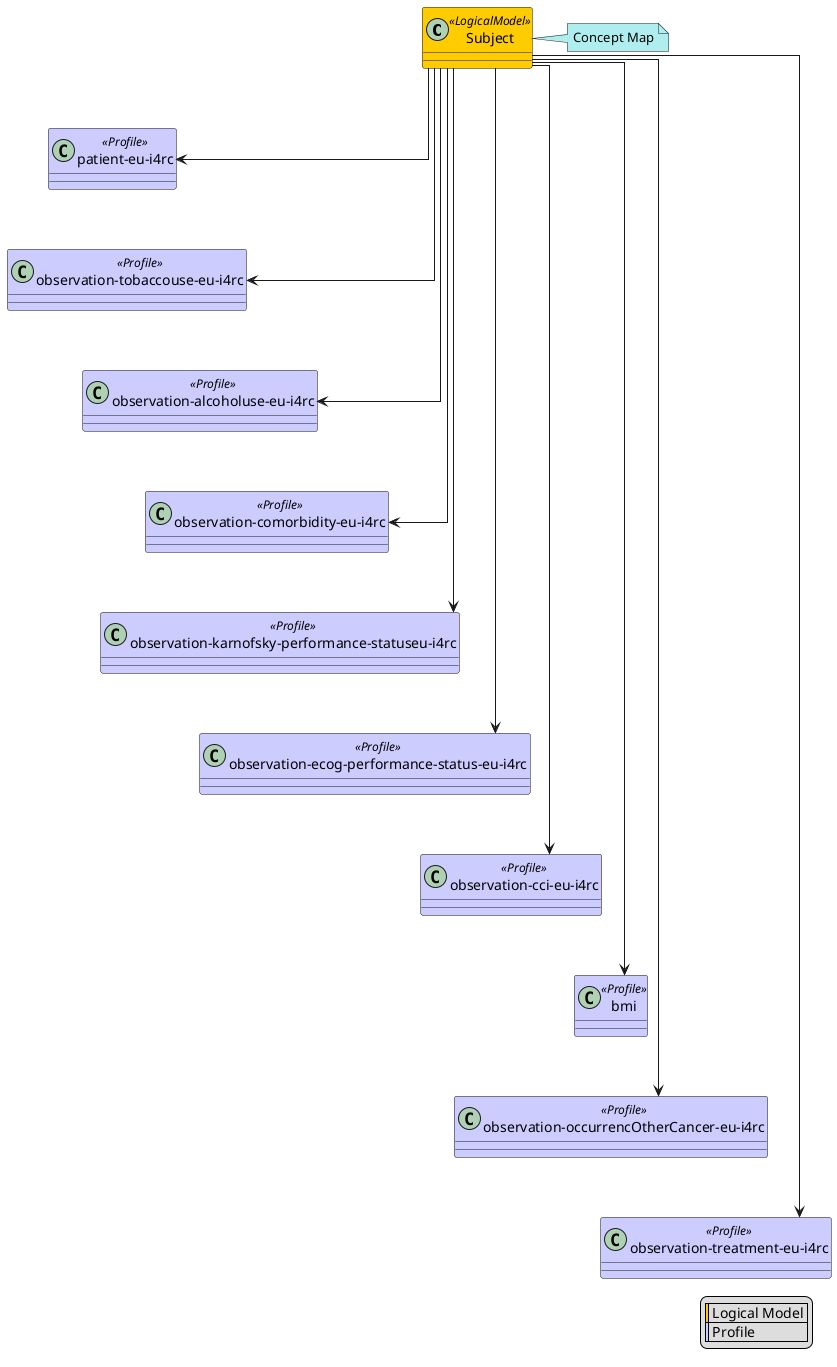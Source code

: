 @startuml
skinparam class {
    BackgroundColor<<LogicalModel>> #FFCC00
    BackgroundColor<<Profile>> #CCCCFF
}
skinparam linetype ortho
legend right
  | <#FFCC00> | Logical Model |
  | <#CCCCFF> | Profile |
endlegend
class "Subject" <<LogicalModel>> [[StructureDefinition-Subject.html]]
note right #PaleTurquoise [[ConceptMap-subject2FHIR.html]]
Concept Map
endnote
class "patient-eu-i4rc" <<Profile>> [[StructureDefinition-patient-eu-i4rc.html]]
"Subject" --> "patient-eu-i4rc"
class "observation-tobaccouse-eu-i4rc" <<Profile>> [[StructureDefinition-observation-tobaccouse-eu-i4rc.html]]
"Subject" --> "observation-tobaccouse-eu-i4rc"
"patient-eu-i4rc" -[hidden]-> "observation-tobaccouse-eu-i4rc"
class "observation-alcoholuse-eu-i4rc" <<Profile>> [[StructureDefinition-observation-alcoholuse-eu-i4rc.html]]
"Subject" --> "observation-alcoholuse-eu-i4rc"
"observation-tobaccouse-eu-i4rc" -[hidden]-> "observation-alcoholuse-eu-i4rc"
class "observation-comorbidity-eu-i4rc" <<Profile>> [[StructureDefinition-observation-comorbidity-eu-i4rc.html]]
"Subject" --> "observation-comorbidity-eu-i4rc"
"observation-alcoholuse-eu-i4rc" -[hidden]-> "observation-comorbidity-eu-i4rc"
class "observation-karnofsky-performance-statuseu-i4rc" <<Profile>> [[StructureDefinition-observation-karnofsky-performance-statuseu-i4rc.html]]
"Subject" --> "observation-karnofsky-performance-statuseu-i4rc"
"observation-comorbidity-eu-i4rc" -[hidden]-> "observation-karnofsky-performance-statuseu-i4rc"
class "observation-ecog-performance-status-eu-i4rc" <<Profile>> [[StructureDefinition-observation-ecog-performance-status-eu-i4rc.html]]
"Subject" --> "observation-ecog-performance-status-eu-i4rc"
"observation-karnofsky-performance-statuseu-i4rc" -[hidden]-> "observation-ecog-performance-status-eu-i4rc"
class "observation-cci-eu-i4rc" <<Profile>> [[StructureDefinition-observation-cci-eu-i4rc.html]]
"Subject" --> "observation-cci-eu-i4rc"
"observation-ecog-performance-status-eu-i4rc" -[hidden]-> "observation-cci-eu-i4rc"
class "bmi" <<Profile>> [[http://hl7.org/fhir/StructureDefinition/bmi]]
"Subject" --> "bmi"
"observation-cci-eu-i4rc" -[hidden]-> "bmi"
class "observation-occurrencOtherCancer-eu-i4rc" <<Profile>> [[StructureDefinition-observation-occurrencOtherCancer-eu-i4rc.html]]
"Subject" --> "observation-occurrencOtherCancer-eu-i4rc"
"bmi" -[hidden]-> "observation-occurrencOtherCancer-eu-i4rc"
class "observation-treatment-eu-i4rc" <<Profile>> [[StructureDefinition-observation-treatment-eu-i4rc.html]]
"Subject" --> "observation-treatment-eu-i4rc"
"observation-occurrencOtherCancer-eu-i4rc" -[hidden]-> "observation-treatment-eu-i4rc"
@enduml